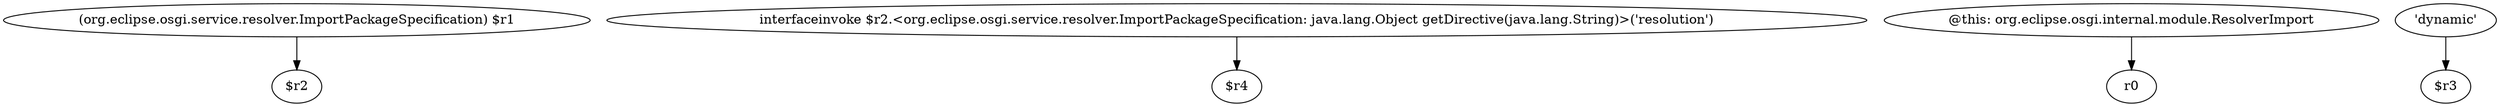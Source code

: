 digraph g {
0[label="(org.eclipse.osgi.service.resolver.ImportPackageSpecification) $r1"]
1[label="$r2"]
0->1[label=""]
2[label="interfaceinvoke $r2.<org.eclipse.osgi.service.resolver.ImportPackageSpecification: java.lang.Object getDirective(java.lang.String)>('resolution')"]
3[label="$r4"]
2->3[label=""]
4[label="@this: org.eclipse.osgi.internal.module.ResolverImport"]
5[label="r0"]
4->5[label=""]
6[label="'dynamic'"]
7[label="$r3"]
6->7[label=""]
}